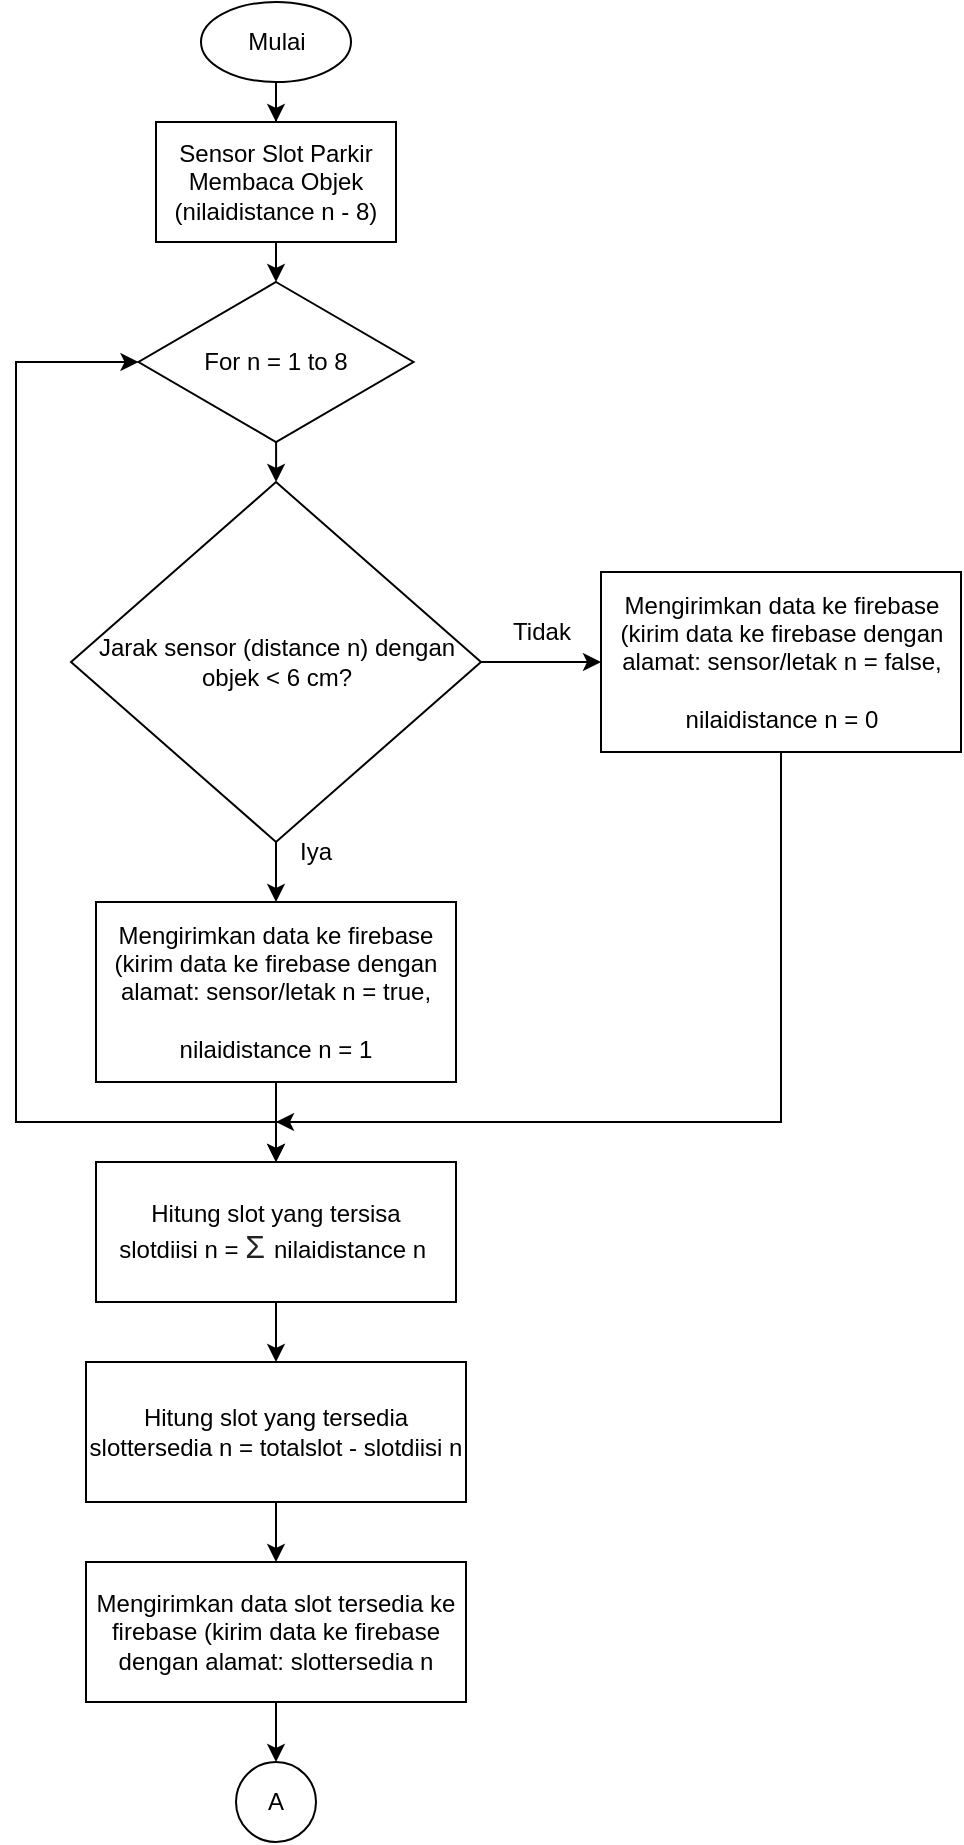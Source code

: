 <mxfile version="24.7.7">
  <diagram name="Page-1" id="UtKxj3-XZ-oOf6XHosEo">
    <mxGraphModel dx="1257" dy="723" grid="1" gridSize="10" guides="1" tooltips="1" connect="1" arrows="1" fold="1" page="1" pageScale="1" pageWidth="850" pageHeight="1100" math="0" shadow="0">
      <root>
        <mxCell id="0" />
        <mxCell id="1" parent="0" />
        <mxCell id="vTxj29_7Es95CBjT8_d--8" style="edgeStyle=orthogonalEdgeStyle;rounded=0;orthogonalLoop=1;jettySize=auto;html=1;" parent="1" source="vTxj29_7Es95CBjT8_d--1" target="vTxj29_7Es95CBjT8_d--4" edge="1">
          <mxGeometry relative="1" as="geometry" />
        </mxCell>
        <mxCell id="vTxj29_7Es95CBjT8_d--1" value="For n = 1 to 8" style="rhombus;whiteSpace=wrap;html=1;" parent="1" vertex="1">
          <mxGeometry x="171.25" y="180" width="137.5" height="80" as="geometry" />
        </mxCell>
        <mxCell id="vTxj29_7Es95CBjT8_d--6" style="edgeStyle=orthogonalEdgeStyle;rounded=0;orthogonalLoop=1;jettySize=auto;html=1;" parent="1" source="vTxj29_7Es95CBjT8_d--2" target="vTxj29_7Es95CBjT8_d--3" edge="1">
          <mxGeometry relative="1" as="geometry" />
        </mxCell>
        <mxCell id="vTxj29_7Es95CBjT8_d--2" value="Mulai" style="ellipse;whiteSpace=wrap;html=1;" parent="1" vertex="1">
          <mxGeometry x="202.5" y="40" width="75" height="40" as="geometry" />
        </mxCell>
        <mxCell id="vTxj29_7Es95CBjT8_d--7" style="edgeStyle=orthogonalEdgeStyle;rounded=0;orthogonalLoop=1;jettySize=auto;html=1;" parent="1" source="vTxj29_7Es95CBjT8_d--3" target="vTxj29_7Es95CBjT8_d--1" edge="1">
          <mxGeometry relative="1" as="geometry" />
        </mxCell>
        <mxCell id="vTxj29_7Es95CBjT8_d--3" value="Sensor Slot Parkir Membaca Objek (nilaidistance n - 8)" style="rounded=0;whiteSpace=wrap;html=1;" parent="1" vertex="1">
          <mxGeometry x="180" y="100" width="120" height="60" as="geometry" />
        </mxCell>
        <mxCell id="vTxj29_7Es95CBjT8_d--9" style="edgeStyle=orthogonalEdgeStyle;rounded=0;orthogonalLoop=1;jettySize=auto;html=1;entryX=0.5;entryY=0;entryDx=0;entryDy=0;" parent="1" source="vTxj29_7Es95CBjT8_d--4" target="vTxj29_7Es95CBjT8_d--5" edge="1">
          <mxGeometry relative="1" as="geometry" />
        </mxCell>
        <mxCell id="vTxj29_7Es95CBjT8_d--20" style="edgeStyle=orthogonalEdgeStyle;rounded=0;orthogonalLoop=1;jettySize=auto;html=1;entryX=0;entryY=0.5;entryDx=0;entryDy=0;" parent="1" source="vTxj29_7Es95CBjT8_d--4" target="vTxj29_7Es95CBjT8_d--17" edge="1">
          <mxGeometry relative="1" as="geometry" />
        </mxCell>
        <mxCell id="vTxj29_7Es95CBjT8_d--4" value="Jarak sensor (distance n) dengan objek &amp;lt; 6 cm?" style="rhombus;whiteSpace=wrap;html=1;" parent="1" vertex="1">
          <mxGeometry x="137.5" y="280" width="205" height="180" as="geometry" />
        </mxCell>
        <mxCell id="vTxj29_7Es95CBjT8_d--13" style="edgeStyle=orthogonalEdgeStyle;rounded=0;orthogonalLoop=1;jettySize=auto;html=1;entryX=0.5;entryY=0;entryDx=0;entryDy=0;" parent="1" source="vTxj29_7Es95CBjT8_d--5" target="vTxj29_7Es95CBjT8_d--12" edge="1">
          <mxGeometry relative="1" as="geometry" />
        </mxCell>
        <mxCell id="vTxj29_7Es95CBjT8_d--14" style="edgeStyle=orthogonalEdgeStyle;rounded=0;orthogonalLoop=1;jettySize=auto;html=1;entryX=0;entryY=0.5;entryDx=0;entryDy=0;" parent="1" source="vTxj29_7Es95CBjT8_d--5" target="vTxj29_7Es95CBjT8_d--1" edge="1">
          <mxGeometry relative="1" as="geometry">
            <Array as="points">
              <mxPoint x="240" y="600" />
              <mxPoint x="110" y="600" />
              <mxPoint x="110" y="220" />
            </Array>
          </mxGeometry>
        </mxCell>
        <mxCell id="vTxj29_7Es95CBjT8_d--5" value="Mengirimkan data ke firebase&lt;div&gt;(kirim data ke firebase dengan alamat: sensor/letak n = true,&lt;/div&gt;&lt;div&gt;&lt;br&gt;&lt;/div&gt;&lt;div&gt;nilaidistance n = 1&lt;/div&gt;" style="rounded=0;whiteSpace=wrap;html=1;" parent="1" vertex="1">
          <mxGeometry x="150" y="490" width="180" height="90" as="geometry" />
        </mxCell>
        <mxCell id="vTxj29_7Es95CBjT8_d--30" style="edgeStyle=orthogonalEdgeStyle;rounded=0;orthogonalLoop=1;jettySize=auto;html=1;entryX=0.5;entryY=0;entryDx=0;entryDy=0;" parent="1" source="vTxj29_7Es95CBjT8_d--12" target="vTxj29_7Es95CBjT8_d--15" edge="1">
          <mxGeometry relative="1" as="geometry" />
        </mxCell>
        <mxCell id="vTxj29_7Es95CBjT8_d--12" value="Hitung slot yang tersisa&lt;div&gt;slotdiisi n =&amp;nbsp;&lt;span style=&quot;color: rgb(32, 33, 34); font-family: sans-serif; font-size: 16px; text-align: start; background-color: rgb(255, 255, 255);&quot;&gt;Σ&amp;nbsp;&lt;/span&gt;&lt;span style=&quot;background-color: initial;&quot;&gt;nilaidistance n&lt;/span&gt;&lt;span style=&quot;background-color: initial;&quot;&gt;&amp;nbsp;&lt;/span&gt;&lt;/div&gt;" style="rounded=0;whiteSpace=wrap;html=1;" parent="1" vertex="1">
          <mxGeometry x="150" y="620" width="180" height="70" as="geometry" />
        </mxCell>
        <mxCell id="vTxj29_7Es95CBjT8_d--31" style="edgeStyle=orthogonalEdgeStyle;rounded=0;orthogonalLoop=1;jettySize=auto;html=1;entryX=0.5;entryY=0;entryDx=0;entryDy=0;" parent="1" source="vTxj29_7Es95CBjT8_d--15" target="vTxj29_7Es95CBjT8_d--16" edge="1">
          <mxGeometry relative="1" as="geometry" />
        </mxCell>
        <mxCell id="vTxj29_7Es95CBjT8_d--15" value="Hitung slot yang tersedia&lt;div&gt;&lt;span style=&quot;background-color: initial;&quot;&gt;slottersedia n = totalslot - slotdiisi n&lt;/span&gt;&lt;/div&gt;" style="rounded=0;whiteSpace=wrap;html=1;" parent="1" vertex="1">
          <mxGeometry x="145" y="720" width="190" height="70" as="geometry" />
        </mxCell>
        <mxCell id="vTxj29_7Es95CBjT8_d--33" style="edgeStyle=orthogonalEdgeStyle;rounded=0;orthogonalLoop=1;jettySize=auto;html=1;entryX=0.5;entryY=0;entryDx=0;entryDy=0;" parent="1" source="vTxj29_7Es95CBjT8_d--16" target="vTxj29_7Es95CBjT8_d--32" edge="1">
          <mxGeometry relative="1" as="geometry" />
        </mxCell>
        <mxCell id="vTxj29_7Es95CBjT8_d--16" value="Mengirimkan data slot tersedia ke firebase (kirim data ke firebase dengan alamat: slottersedia n" style="rounded=0;whiteSpace=wrap;html=1;" parent="1" vertex="1">
          <mxGeometry x="145" y="820" width="190" height="70" as="geometry" />
        </mxCell>
        <mxCell id="ZwajuVlBELQ2x4BCTlh1-1" style="edgeStyle=orthogonalEdgeStyle;rounded=0;orthogonalLoop=1;jettySize=auto;html=1;entryX=0.5;entryY=0;entryDx=0;entryDy=0;" edge="1" parent="1" source="vTxj29_7Es95CBjT8_d--17" target="vTxj29_7Es95CBjT8_d--12">
          <mxGeometry relative="1" as="geometry">
            <Array as="points">
              <mxPoint x="493" y="600" />
              <mxPoint x="240" y="600" />
            </Array>
          </mxGeometry>
        </mxCell>
        <mxCell id="vTxj29_7Es95CBjT8_d--17" value="Mengirimkan data ke firebase&lt;div&gt;(kirim data ke firebase dengan alamat: sensor/letak n = false,&lt;/div&gt;&lt;div&gt;&lt;br&gt;&lt;/div&gt;&lt;div&gt;nilaidistance n = 0&lt;/div&gt;" style="rounded=0;whiteSpace=wrap;html=1;" parent="1" vertex="1">
          <mxGeometry x="402.5" y="325" width="180" height="90" as="geometry" />
        </mxCell>
        <mxCell id="vTxj29_7Es95CBjT8_d--18" value="Iya" style="text;html=1;align=center;verticalAlign=middle;whiteSpace=wrap;rounded=0;" parent="1" vertex="1">
          <mxGeometry x="230" y="450" width="60" height="30" as="geometry" />
        </mxCell>
        <mxCell id="vTxj29_7Es95CBjT8_d--21" value="Tidak" style="text;html=1;align=center;verticalAlign=middle;whiteSpace=wrap;rounded=0;" parent="1" vertex="1">
          <mxGeometry x="342.5" y="340" width="60" height="30" as="geometry" />
        </mxCell>
        <mxCell id="vTxj29_7Es95CBjT8_d--32" value="A" style="ellipse;whiteSpace=wrap;html=1;aspect=fixed;" parent="1" vertex="1">
          <mxGeometry x="220" y="920" width="40" height="40" as="geometry" />
        </mxCell>
        <mxCell id="ZwajuVlBELQ2x4BCTlh1-2" value="" style="endArrow=classic;html=1;rounded=0;" edge="1" parent="1">
          <mxGeometry width="50" height="50" relative="1" as="geometry">
            <mxPoint x="310" y="600" as="sourcePoint" />
            <mxPoint x="240" y="600" as="targetPoint" />
          </mxGeometry>
        </mxCell>
      </root>
    </mxGraphModel>
  </diagram>
</mxfile>
